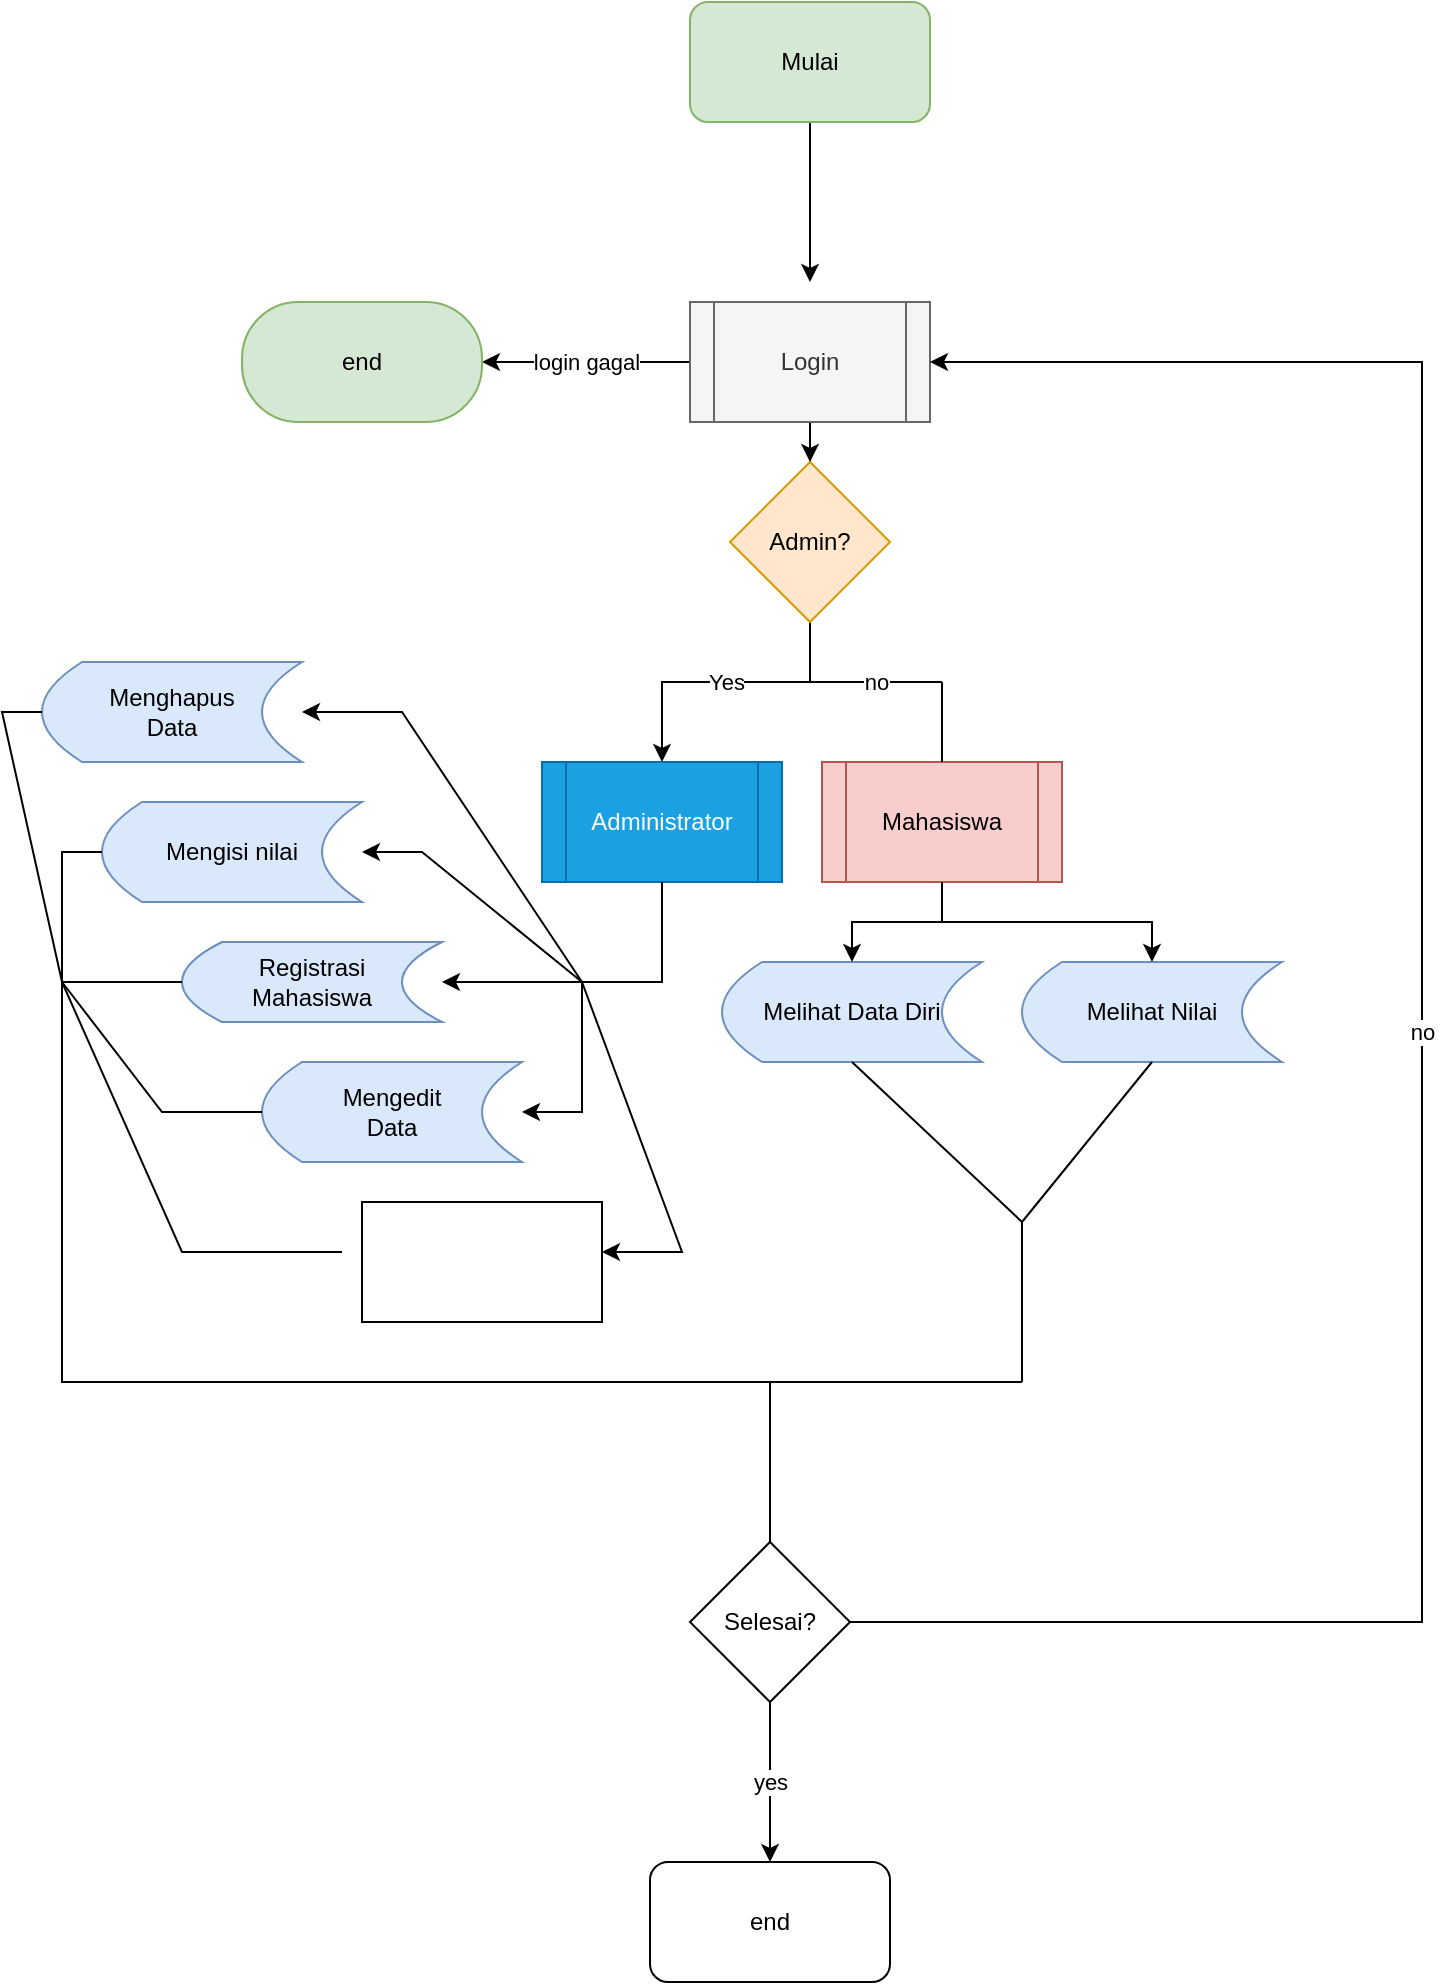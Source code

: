 <mxfile version="19.0.3" type="github">
  <diagram id="Uw64_NT1zi04yJZS4tk1" name="Page-1">
    <mxGraphModel dx="997" dy="572" grid="1" gridSize="10" guides="1" tooltips="1" connect="1" arrows="1" fold="1" page="1" pageScale="1" pageWidth="827" pageHeight="1169" math="0" shadow="0">
      <root>
        <mxCell id="0" />
        <mxCell id="1" parent="0" />
        <mxCell id="KxWV2OqjpCVWNSckEs8C-8" value="" style="edgeStyle=orthogonalEdgeStyle;rounded=0;orthogonalLoop=1;jettySize=auto;html=1;" parent="1" source="KxWV2OqjpCVWNSckEs8C-6" edge="1">
          <mxGeometry relative="1" as="geometry">
            <mxPoint x="414" y="170" as="targetPoint" />
          </mxGeometry>
        </mxCell>
        <mxCell id="KxWV2OqjpCVWNSckEs8C-6" value="Mulai" style="rounded=1;whiteSpace=wrap;html=1;fillColor=#d5e8d4;strokeColor=#82b366;" parent="1" vertex="1">
          <mxGeometry x="354" y="30" width="120" height="60" as="geometry" />
        </mxCell>
        <mxCell id="b4_nOXkN31nsW0IIcV_X-3" value="" style="edgeStyle=orthogonalEdgeStyle;rounded=0;orthogonalLoop=1;jettySize=auto;html=1;" parent="1" source="b4_nOXkN31nsW0IIcV_X-1" target="b4_nOXkN31nsW0IIcV_X-2" edge="1">
          <mxGeometry relative="1" as="geometry" />
        </mxCell>
        <mxCell id="b4_nOXkN31nsW0IIcV_X-16" value="login gagal" style="edgeStyle=orthogonalEdgeStyle;rounded=0;orthogonalLoop=1;jettySize=auto;html=1;" parent="1" source="b4_nOXkN31nsW0IIcV_X-1" target="b4_nOXkN31nsW0IIcV_X-15" edge="1">
          <mxGeometry relative="1" as="geometry" />
        </mxCell>
        <mxCell id="b4_nOXkN31nsW0IIcV_X-1" value="Login" style="shape=process;whiteSpace=wrap;html=1;backgroundOutline=1;fillColor=#f5f5f5;fontColor=#333333;strokeColor=#666666;" parent="1" vertex="1">
          <mxGeometry x="354" y="180" width="120" height="60" as="geometry" />
        </mxCell>
        <mxCell id="b4_nOXkN31nsW0IIcV_X-8" value="Yes" style="edgeStyle=orthogonalEdgeStyle;rounded=0;orthogonalLoop=1;jettySize=auto;html=1;" parent="1" source="b4_nOXkN31nsW0IIcV_X-2" target="b4_nOXkN31nsW0IIcV_X-6" edge="1">
          <mxGeometry relative="1" as="geometry">
            <Array as="points">
              <mxPoint x="414" y="370" />
              <mxPoint x="340" y="370" />
            </Array>
          </mxGeometry>
        </mxCell>
        <mxCell id="b4_nOXkN31nsW0IIcV_X-2" value="Admin?" style="rhombus;whiteSpace=wrap;html=1;fillColor=#ffe6cc;strokeColor=#d79b00;" parent="1" vertex="1">
          <mxGeometry x="374" y="260" width="80" height="80" as="geometry" />
        </mxCell>
        <mxCell id="b4_nOXkN31nsW0IIcV_X-6" value="Administrator" style="shape=process;whiteSpace=wrap;html=1;backgroundOutline=1;fillColor=#1ba1e2;fontColor=#ffffff;strokeColor=#006EAF;" parent="1" vertex="1">
          <mxGeometry x="280" y="410" width="120" height="60" as="geometry" />
        </mxCell>
        <mxCell id="b4_nOXkN31nsW0IIcV_X-7" value="Mahasiswa" style="shape=process;whiteSpace=wrap;html=1;backgroundOutline=1;fillColor=#f8cecc;strokeColor=#b85450;" parent="1" vertex="1">
          <mxGeometry x="420" y="410" width="120" height="60" as="geometry" />
        </mxCell>
        <mxCell id="b4_nOXkN31nsW0IIcV_X-15" value="end" style="rounded=1;whiteSpace=wrap;html=1;arcSize=47;fillColor=#d5e8d4;strokeColor=#82b366;" parent="1" vertex="1">
          <mxGeometry x="130" y="180" width="120" height="60" as="geometry" />
        </mxCell>
        <mxCell id="b4_nOXkN31nsW0IIcV_X-21" value="no" style="edgeStyle=orthogonalEdgeStyle;rounded=0;orthogonalLoop=1;jettySize=auto;html=1;exitX=1;exitY=0.5;exitDx=0;exitDy=0;entryX=1;entryY=0.5;entryDx=0;entryDy=0;" parent="1" source="JYXGRQGmT9-HnMZL309g-3" target="b4_nOXkN31nsW0IIcV_X-1" edge="1">
          <mxGeometry relative="1" as="geometry">
            <mxPoint x="680" y="210" as="targetPoint" />
            <Array as="points">
              <mxPoint x="720" y="840" />
              <mxPoint x="720" y="210" />
            </Array>
            <mxPoint x="464" y="844.615" as="sourcePoint" />
          </mxGeometry>
        </mxCell>
        <mxCell id="jMqlpx5IBSNPxB2zyk1B-3" value="&lt;div align=&quot;left&quot;&gt;Melihat Nilai &lt;br&gt;&lt;/div&gt;" style="shape=dataStorage;whiteSpace=wrap;html=1;fixedSize=1;fillColor=#dae8fc;strokeColor=#6c8ebf;" parent="1" vertex="1">
          <mxGeometry x="520" y="510" width="130" height="50" as="geometry" />
        </mxCell>
        <mxCell id="jMqlpx5IBSNPxB2zyk1B-4" value="Mengisi nilai" style="shape=dataStorage;whiteSpace=wrap;html=1;fixedSize=1;fillColor=#dae8fc;strokeColor=#6c8ebf;" parent="1" vertex="1">
          <mxGeometry x="60" y="430" width="130" height="50" as="geometry" />
        </mxCell>
        <mxCell id="jMqlpx5IBSNPxB2zyk1B-5" value="&lt;div&gt;Registrasi&lt;/div&gt;&lt;div&gt;Mahasiswa&lt;br&gt;&lt;/div&gt;" style="shape=dataStorage;whiteSpace=wrap;html=1;fixedSize=1;fillColor=#dae8fc;strokeColor=#6c8ebf;" parent="1" vertex="1">
          <mxGeometry x="100" y="500" width="130" height="40" as="geometry" />
        </mxCell>
        <mxCell id="jMqlpx5IBSNPxB2zyk1B-7" value="&lt;div align=&quot;left&quot;&gt;Melihat Data Diri &lt;br&gt;&lt;/div&gt;" style="shape=dataStorage;whiteSpace=wrap;html=1;fixedSize=1;fillColor=#dae8fc;strokeColor=#6c8ebf;" parent="1" vertex="1">
          <mxGeometry x="370" y="510" width="130" height="50" as="geometry" />
        </mxCell>
        <mxCell id="jMqlpx5IBSNPxB2zyk1B-8" value="&lt;div&gt;Mengedit&lt;/div&gt;&lt;div&gt;Data&lt;br&gt;&lt;/div&gt;" style="shape=dataStorage;whiteSpace=wrap;html=1;fixedSize=1;fillColor=#dae8fc;strokeColor=#6c8ebf;" parent="1" vertex="1">
          <mxGeometry x="140" y="560" width="130" height="50" as="geometry" />
        </mxCell>
        <mxCell id="jMqlpx5IBSNPxB2zyk1B-9" value="&lt;div&gt;Menghapus &lt;br&gt;&lt;/div&gt;&lt;div&gt;Data&lt;/div&gt;" style="shape=dataStorage;whiteSpace=wrap;html=1;fixedSize=1;fillColor=#dae8fc;strokeColor=#6c8ebf;" parent="1" vertex="1">
          <mxGeometry x="30" y="360" width="130" height="50" as="geometry" />
        </mxCell>
        <mxCell id="jMqlpx5IBSNPxB2zyk1B-11" value="" style="endArrow=classic;html=1;rounded=0;entryX=1;entryY=0.5;entryDx=0;entryDy=0;" parent="1" target="jMqlpx5IBSNPxB2zyk1B-9" edge="1">
          <mxGeometry width="50" height="50" relative="1" as="geometry">
            <mxPoint x="300" y="520" as="sourcePoint" />
            <mxPoint x="190" y="350" as="targetPoint" />
            <Array as="points">
              <mxPoint x="210" y="385" />
            </Array>
          </mxGeometry>
        </mxCell>
        <mxCell id="jMqlpx5IBSNPxB2zyk1B-12" value="" style="endArrow=classic;html=1;rounded=0;entryX=1;entryY=0.5;entryDx=0;entryDy=0;" parent="1" target="jMqlpx5IBSNPxB2zyk1B-4" edge="1">
          <mxGeometry width="50" height="50" relative="1" as="geometry">
            <mxPoint x="300" y="520" as="sourcePoint" />
            <mxPoint x="190" y="445" as="targetPoint" />
            <Array as="points">
              <mxPoint x="220" y="455" />
            </Array>
          </mxGeometry>
        </mxCell>
        <mxCell id="jMqlpx5IBSNPxB2zyk1B-13" value="" style="endArrow=classic;html=1;rounded=0;" parent="1" edge="1">
          <mxGeometry width="50" height="50" relative="1" as="geometry">
            <mxPoint x="300" y="520" as="sourcePoint" />
            <mxPoint x="230" y="520" as="targetPoint" />
          </mxGeometry>
        </mxCell>
        <mxCell id="jMqlpx5IBSNPxB2zyk1B-14" value="" style="endArrow=classic;html=1;rounded=0;entryX=1;entryY=0.5;entryDx=0;entryDy=0;" parent="1" target="jMqlpx5IBSNPxB2zyk1B-8" edge="1">
          <mxGeometry width="50" height="50" relative="1" as="geometry">
            <mxPoint x="300" y="520" as="sourcePoint" />
            <mxPoint x="270" y="584" as="targetPoint" />
            <Array as="points">
              <mxPoint x="300" y="585" />
            </Array>
          </mxGeometry>
        </mxCell>
        <mxCell id="jMqlpx5IBSNPxB2zyk1B-15" value="" style="endArrow=classic;html=1;rounded=0;entryX=1;entryY=0.5;entryDx=0;entryDy=0;" parent="1" edge="1">
          <mxGeometry width="50" height="50" relative="1" as="geometry">
            <mxPoint x="300" y="520" as="sourcePoint" />
            <mxPoint x="310" y="655" as="targetPoint" />
            <Array as="points">
              <mxPoint x="350" y="655" />
            </Array>
          </mxGeometry>
        </mxCell>
        <mxCell id="jMqlpx5IBSNPxB2zyk1B-16" value="" style="endArrow=none;html=1;rounded=0;exitX=0.5;exitY=1;exitDx=0;exitDy=0;" parent="1" source="b4_nOXkN31nsW0IIcV_X-6" edge="1">
          <mxGeometry width="50" height="50" relative="1" as="geometry">
            <mxPoint x="390" y="610" as="sourcePoint" />
            <mxPoint x="300" y="520" as="targetPoint" />
            <Array as="points">
              <mxPoint x="340" y="520" />
            </Array>
          </mxGeometry>
        </mxCell>
        <mxCell id="jMqlpx5IBSNPxB2zyk1B-20" value="" style="endArrow=classic;html=1;rounded=0;entryX=0.5;entryY=0;entryDx=0;entryDy=0;" parent="1" target="jMqlpx5IBSNPxB2zyk1B-7" edge="1">
          <mxGeometry width="50" height="50" relative="1" as="geometry">
            <mxPoint x="480" y="490" as="sourcePoint" />
            <mxPoint x="440" y="460" as="targetPoint" />
            <Array as="points">
              <mxPoint x="435" y="490" />
            </Array>
          </mxGeometry>
        </mxCell>
        <mxCell id="jMqlpx5IBSNPxB2zyk1B-22" value="" style="endArrow=classic;html=1;rounded=0;entryX=0.5;entryY=0;entryDx=0;entryDy=0;" parent="1" target="jMqlpx5IBSNPxB2zyk1B-3" edge="1">
          <mxGeometry width="50" height="50" relative="1" as="geometry">
            <mxPoint x="480" y="490" as="sourcePoint" />
            <mxPoint x="440" y="460" as="targetPoint" />
            <Array as="points">
              <mxPoint x="585" y="490" />
            </Array>
          </mxGeometry>
        </mxCell>
        <mxCell id="jMqlpx5IBSNPxB2zyk1B-23" value="" style="endArrow=none;html=1;rounded=0;entryX=0.5;entryY=1;entryDx=0;entryDy=0;" parent="1" target="b4_nOXkN31nsW0IIcV_X-7" edge="1">
          <mxGeometry width="50" height="50" relative="1" as="geometry">
            <mxPoint x="480" y="490" as="sourcePoint" />
            <mxPoint x="440" y="460" as="targetPoint" />
          </mxGeometry>
        </mxCell>
        <mxCell id="jMqlpx5IBSNPxB2zyk1B-30" value="" style="endArrow=none;html=1;rounded=0;entryX=0;entryY=0.5;entryDx=0;entryDy=0;" parent="1" target="jMqlpx5IBSNPxB2zyk1B-9" edge="1">
          <mxGeometry width="50" height="50" relative="1" as="geometry">
            <mxPoint x="40" y="520" as="sourcePoint" />
            <mxPoint x="440" y="560" as="targetPoint" />
            <Array as="points">
              <mxPoint x="10" y="385" />
            </Array>
          </mxGeometry>
        </mxCell>
        <mxCell id="jMqlpx5IBSNPxB2zyk1B-31" value="" style="endArrow=none;html=1;rounded=0;entryX=0;entryY=0.5;entryDx=0;entryDy=0;" parent="1" target="jMqlpx5IBSNPxB2zyk1B-4" edge="1">
          <mxGeometry width="50" height="50" relative="1" as="geometry">
            <mxPoint x="40" y="520" as="sourcePoint" />
            <mxPoint x="40" y="385" as="targetPoint" />
            <Array as="points">
              <mxPoint x="40" y="455" />
            </Array>
          </mxGeometry>
        </mxCell>
        <mxCell id="jMqlpx5IBSNPxB2zyk1B-32" value="" style="endArrow=none;html=1;rounded=0;entryX=0;entryY=0.5;entryDx=0;entryDy=0;" parent="1" target="jMqlpx5IBSNPxB2zyk1B-5" edge="1">
          <mxGeometry width="50" height="50" relative="1" as="geometry">
            <mxPoint x="40" y="520" as="sourcePoint" />
            <mxPoint x="70" y="455" as="targetPoint" />
          </mxGeometry>
        </mxCell>
        <mxCell id="jMqlpx5IBSNPxB2zyk1B-33" value="" style="endArrow=none;html=1;rounded=0;entryX=0;entryY=0.5;entryDx=0;entryDy=0;" parent="1" target="jMqlpx5IBSNPxB2zyk1B-8" edge="1">
          <mxGeometry width="50" height="50" relative="1" as="geometry">
            <mxPoint x="40" y="520" as="sourcePoint" />
            <mxPoint x="140" y="584" as="targetPoint" />
            <Array as="points">
              <mxPoint x="90" y="585" />
            </Array>
          </mxGeometry>
        </mxCell>
        <mxCell id="jMqlpx5IBSNPxB2zyk1B-34" value="" style="endArrow=none;html=1;rounded=0;entryX=0;entryY=0.5;entryDx=0;entryDy=0;" parent="1" edge="1">
          <mxGeometry width="50" height="50" relative="1" as="geometry">
            <mxPoint x="40" y="520" as="sourcePoint" />
            <mxPoint x="180" y="655" as="targetPoint" />
            <Array as="points">
              <mxPoint x="100" y="655" />
            </Array>
          </mxGeometry>
        </mxCell>
        <mxCell id="jMqlpx5IBSNPxB2zyk1B-36" value="" style="endArrow=none;html=1;rounded=0;" parent="1" edge="1">
          <mxGeometry width="50" height="50" relative="1" as="geometry">
            <mxPoint x="40" y="460" as="sourcePoint" />
            <mxPoint x="520" y="720" as="targetPoint" />
            <Array as="points">
              <mxPoint x="40" y="720" />
              <mxPoint x="400" y="720" />
            </Array>
          </mxGeometry>
        </mxCell>
        <mxCell id="jMqlpx5IBSNPxB2zyk1B-38" value="" style="endArrow=none;html=1;rounded=0;entryX=0.5;entryY=1;entryDx=0;entryDy=0;" parent="1" target="jMqlpx5IBSNPxB2zyk1B-3" edge="1">
          <mxGeometry width="50" height="50" relative="1" as="geometry">
            <mxPoint x="520" y="640" as="sourcePoint" />
            <mxPoint x="440" y="630" as="targetPoint" />
          </mxGeometry>
        </mxCell>
        <mxCell id="jMqlpx5IBSNPxB2zyk1B-40" value="" style="endArrow=none;html=1;rounded=0;" parent="1" edge="1">
          <mxGeometry width="50" height="50" relative="1" as="geometry">
            <mxPoint x="520" y="720" as="sourcePoint" />
            <mxPoint x="520" y="640" as="targetPoint" />
          </mxGeometry>
        </mxCell>
        <mxCell id="8FdmCTcccGAQAMeZjnQm-2" value="" style="shape=image;html=1;verticalAlign=top;verticalLabelPosition=bottom;labelBackgroundColor=#ffffff;imageAspect=0;aspect=fixed;image=https://cdn2.iconfinder.com/data/icons/font-awesome/1792/database-128.png" parent="1" vertex="1">
          <mxGeometry x="30" y="50" width="100" height="100" as="geometry" />
        </mxCell>
        <mxCell id="JYXGRQGmT9-HnMZL309g-11" value="yes" style="edgeStyle=orthogonalEdgeStyle;rounded=0;orthogonalLoop=1;jettySize=auto;html=1;" parent="1" source="JYXGRQGmT9-HnMZL309g-3" target="JYXGRQGmT9-HnMZL309g-9" edge="1">
          <mxGeometry relative="1" as="geometry" />
        </mxCell>
        <mxCell id="JYXGRQGmT9-HnMZL309g-3" value="Selesai?" style="rhombus;whiteSpace=wrap;html=1;" parent="1" vertex="1">
          <mxGeometry x="354" y="800" width="80" height="80" as="geometry" />
        </mxCell>
        <mxCell id="JYXGRQGmT9-HnMZL309g-8" value="" style="endArrow=none;html=1;rounded=0;exitX=0.5;exitY=0;exitDx=0;exitDy=0;" parent="1" source="JYXGRQGmT9-HnMZL309g-3" edge="1">
          <mxGeometry width="50" height="50" relative="1" as="geometry">
            <mxPoint x="390" y="800" as="sourcePoint" />
            <mxPoint x="394" y="720" as="targetPoint" />
          </mxGeometry>
        </mxCell>
        <mxCell id="JYXGRQGmT9-HnMZL309g-9" value="end" style="rounded=1;whiteSpace=wrap;html=1;" parent="1" vertex="1">
          <mxGeometry x="334" y="960" width="120" height="60" as="geometry" />
        </mxCell>
        <mxCell id="JYXGRQGmT9-HnMZL309g-12" value="" style="endArrow=none;html=1;rounded=0;exitX=0.5;exitY=1;exitDx=0;exitDy=0;" parent="1" source="jMqlpx5IBSNPxB2zyk1B-7" edge="1">
          <mxGeometry width="50" height="50" relative="1" as="geometry">
            <mxPoint x="440" y="640" as="sourcePoint" />
            <mxPoint x="520" y="640" as="targetPoint" />
          </mxGeometry>
        </mxCell>
        <mxCell id="JYXGRQGmT9-HnMZL309g-15" value="" style="endArrow=none;html=1;rounded=0;entryX=0.5;entryY=0;entryDx=0;entryDy=0;" parent="1" target="b4_nOXkN31nsW0IIcV_X-7" edge="1">
          <mxGeometry width="50" height="50" relative="1" as="geometry">
            <mxPoint x="480" y="370" as="sourcePoint" />
            <mxPoint x="480" y="400" as="targetPoint" />
          </mxGeometry>
        </mxCell>
        <mxCell id="JYXGRQGmT9-HnMZL309g-16" value="no" style="endArrow=none;html=1;rounded=0;" parent="1" edge="1">
          <mxGeometry width="50" height="50" relative="1" as="geometry">
            <mxPoint x="414" y="370" as="sourcePoint" />
            <mxPoint x="480" y="370" as="targetPoint" />
          </mxGeometry>
        </mxCell>
        <mxCell id="JYXGRQGmT9-HnMZL309g-19" value="" style="rounded=0;whiteSpace=wrap;html=1;" parent="1" vertex="1">
          <mxGeometry x="190" y="630" width="120" height="60" as="geometry" />
        </mxCell>
      </root>
    </mxGraphModel>
  </diagram>
</mxfile>
